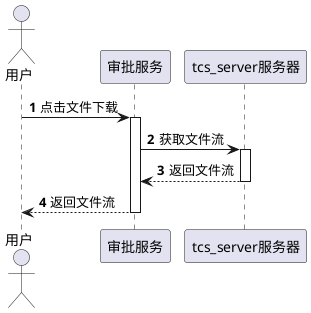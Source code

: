@startuml
'https://plantuml.com/sequence-diagram

autonumber


actor 用户
用户-> 审批服务: 点击文件下载
activate 审批服务
审批服务 -> tcs_server服务器:获取文件流
activate tcs_server服务器
tcs_server服务器 --> 审批服务:返回文件流
deactivate tcs_server服务器
审批服务 --> 用户:返回文件流
deactivate 审批服务

@enduml
